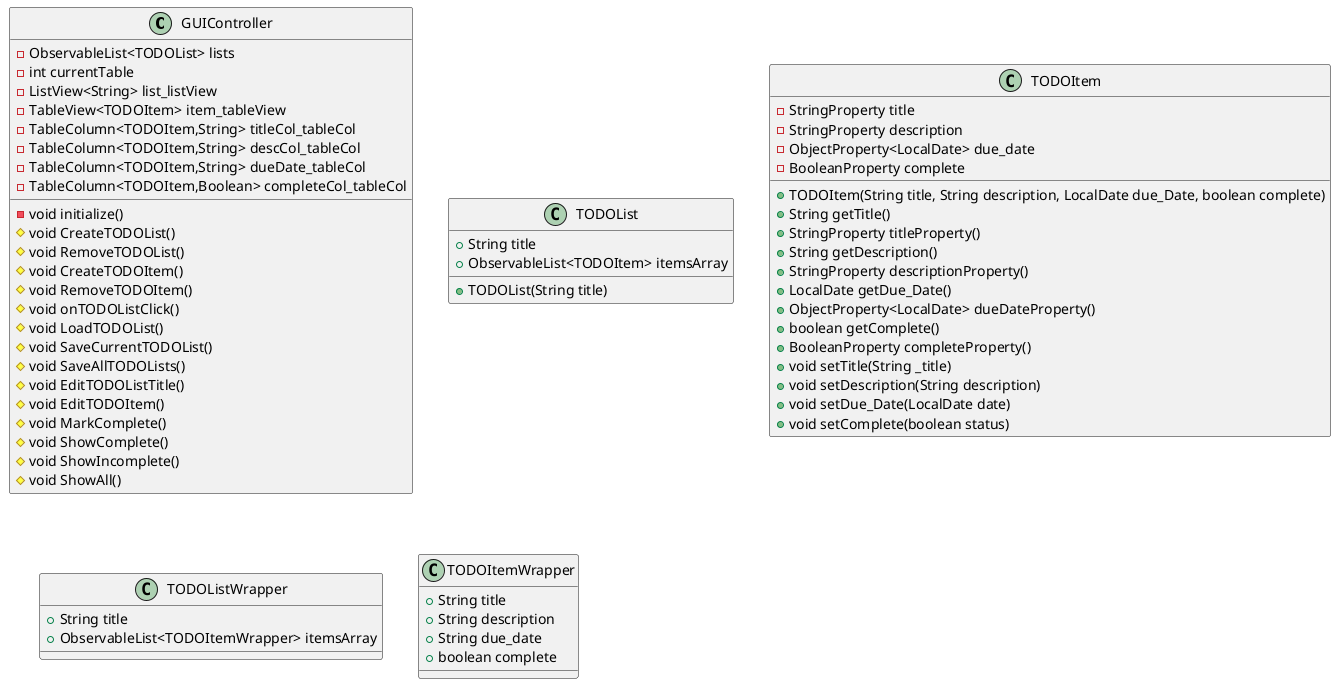 @startuml
class GUIController
{
  -ObservableList<TODOList> lists
  -int currentTable
  -ListView<String> list_listView
  -TableView<TODOItem> item_tableView
  -TableColumn<TODOItem,String> titleCol_tableCol
  -TableColumn<TODOItem,String> descCol_tableCol
  -TableColumn<TODOItem,String> dueDate_tableCol
  -TableColumn<TODOItem,Boolean> completeCol_tableCol

  -void initialize()
  #void CreateTODOList()
  #void RemoveTODOList()
  #void CreateTODOItem()
  #void RemoveTODOItem()
  #void onTODOListClick()
  #void LoadTODOList()
  #void SaveCurrentTODOList()
  #void SaveAllTODOLists()
  #void EditTODOListTitle()
  #void EditTODOItem()
  #void MarkComplete()
  #void ShowComplete()
  #void ShowIncomplete()
  #void ShowAll()
}

class TODOList
{
    +String title
    +ObservableList<TODOItem> itemsArray

    +TODOList(String title)
}

class TODOItem
{
    -StringProperty title
    -StringProperty description
    -ObjectProperty<LocalDate> due_date
    -BooleanProperty complete

    +TODOItem(String title, String description, LocalDate due_Date, boolean complete)
    +String getTitle()
    +StringProperty titleProperty()
    +String getDescription()
    +StringProperty descriptionProperty()
    +LocalDate getDue_Date()
    +ObjectProperty<LocalDate> dueDateProperty()
    +boolean getComplete()
    +BooleanProperty completeProperty()
    +void setTitle(String _title)
    +void setDescription(String description)
    +void setDue_Date(LocalDate date)
    +void setComplete(boolean status)
}

class TODOListWrapper
{
    +String title
    +ObservableList<TODOItemWrapper> itemsArray
}

class TODOItemWrapper
{
    +String title
    +String description
    +String due_date
    +boolean complete
}
@enduml